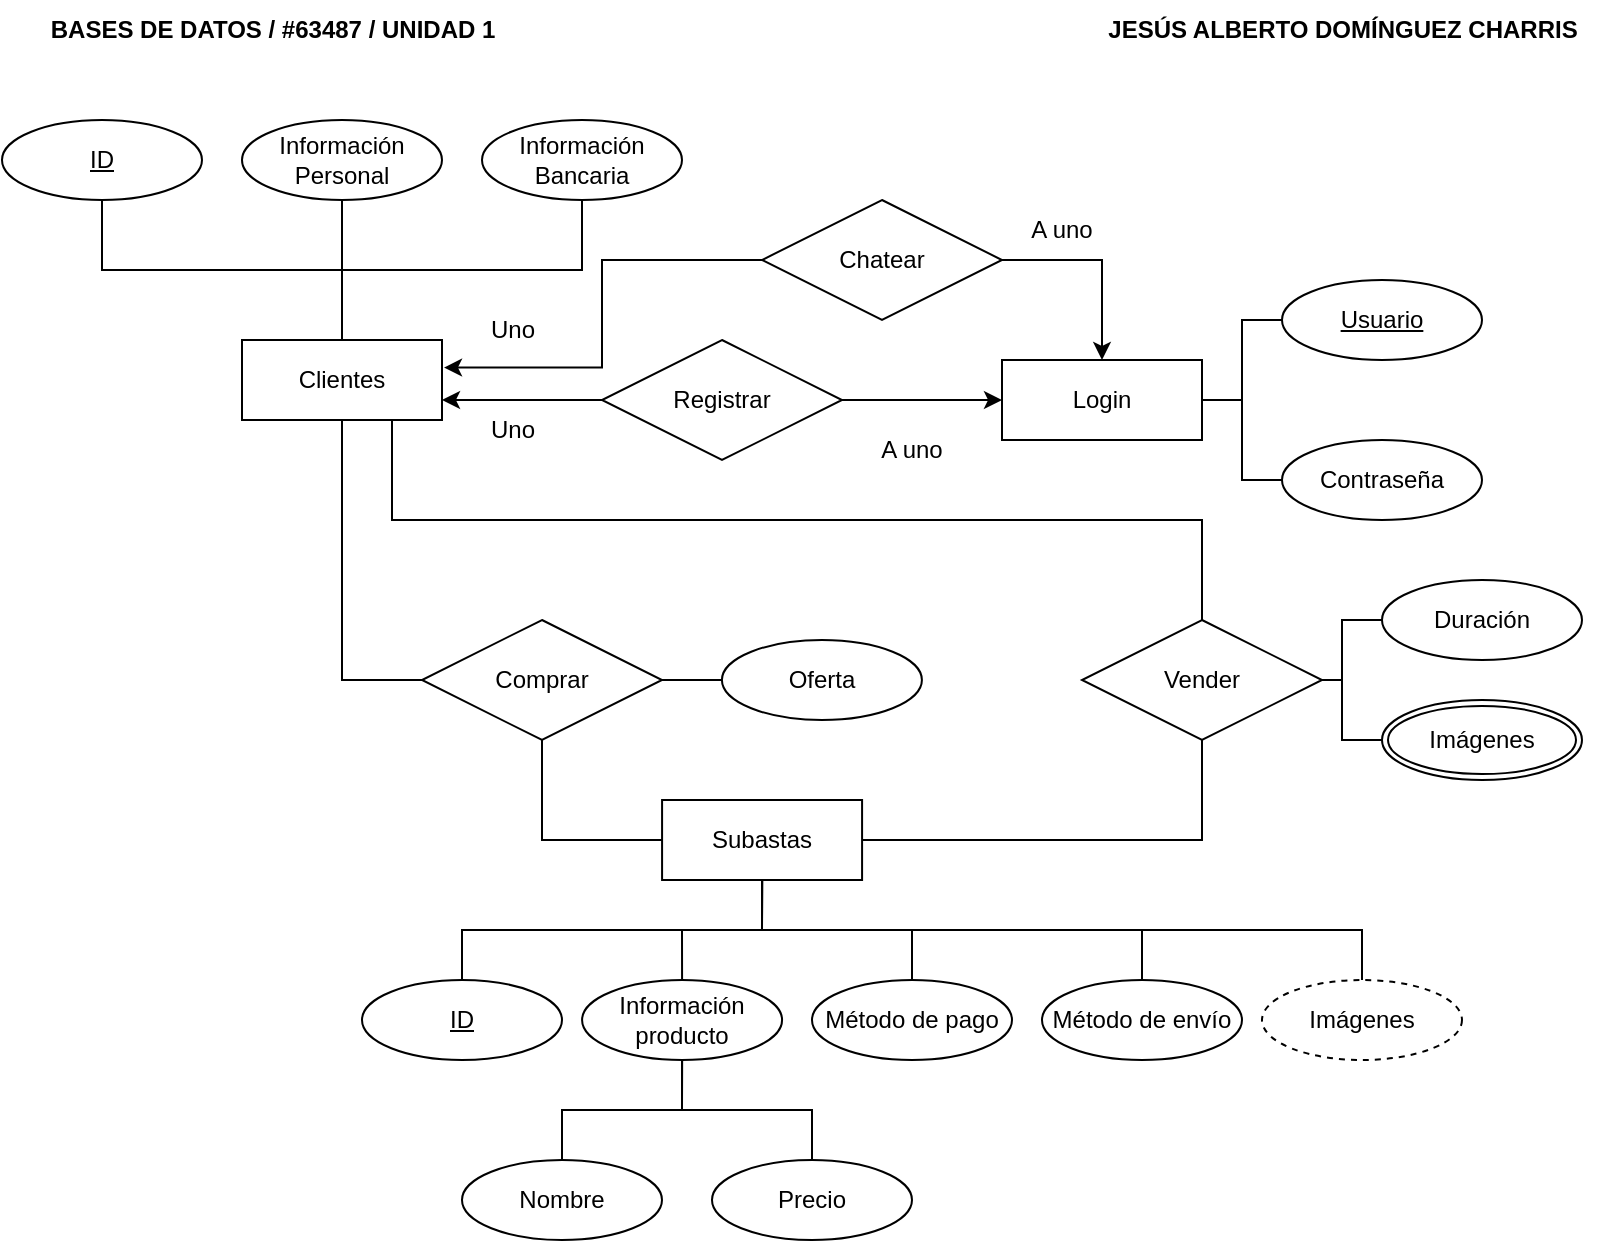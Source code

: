 <mxfile version="21.6.5" type="device">
  <diagram id="R2lEEEUBdFMjLlhIrx00" name="Page-1">
    <mxGraphModel dx="1100" dy="655" grid="1" gridSize="10" guides="1" tooltips="1" connect="1" arrows="1" fold="1" page="1" pageScale="1" pageWidth="850" pageHeight="1100" math="0" shadow="0" extFonts="Permanent Marker^https://fonts.googleapis.com/css?family=Permanent+Marker">
      <root>
        <mxCell id="0" />
        <mxCell id="1" parent="0" />
        <mxCell id="5n9DnabvHOIzad0tQ0xk-1" value="&lt;b&gt;JESÚS ALBERTO DOMÍNGUEZ CHARRIS&lt;/b&gt;" style="text;html=1;align=center;verticalAlign=middle;resizable=0;points=[];autosize=1;strokeColor=none;fillColor=none;" parent="1" vertex="1">
          <mxGeometry x="570" y="30" width="260" height="30" as="geometry" />
        </mxCell>
        <mxCell id="WU8Xq_cLeQHDQ70CtlRt-14" value="&lt;b&gt;BASES DE DATOS / #63487 / UNIDAD 1&lt;/b&gt;" style="text;html=1;align=center;verticalAlign=middle;resizable=0;points=[];autosize=1;strokeColor=none;fillColor=none;" parent="1" vertex="1">
          <mxGeometry x="40" y="30" width="250" height="30" as="geometry" />
        </mxCell>
        <mxCell id="InJtomx85Y4PaD6THDVp-52" style="edgeStyle=orthogonalEdgeStyle;rounded=0;orthogonalLoop=1;jettySize=auto;html=1;exitX=0.75;exitY=1;exitDx=0;exitDy=0;endArrow=none;endFill=0;" parent="1" source="InJtomx85Y4PaD6THDVp-1" target="InJtomx85Y4PaD6THDVp-47" edge="1">
          <mxGeometry relative="1" as="geometry" />
        </mxCell>
        <mxCell id="InJtomx85Y4PaD6THDVp-1" value="Clientes" style="whiteSpace=wrap;html=1;align=center;" parent="1" vertex="1">
          <mxGeometry x="150" y="200" width="100" height="40" as="geometry" />
        </mxCell>
        <mxCell id="InJtomx85Y4PaD6THDVp-10" style="edgeStyle=orthogonalEdgeStyle;rounded=0;orthogonalLoop=1;jettySize=auto;html=1;exitX=0.5;exitY=1;exitDx=0;exitDy=0;entryX=0.5;entryY=0;entryDx=0;entryDy=0;endArrow=none;endFill=0;" parent="1" source="InJtomx85Y4PaD6THDVp-2" target="InJtomx85Y4PaD6THDVp-1" edge="1">
          <mxGeometry relative="1" as="geometry" />
        </mxCell>
        <mxCell id="InJtomx85Y4PaD6THDVp-2" value="ID" style="ellipse;whiteSpace=wrap;html=1;align=center;fontStyle=4;" parent="1" vertex="1">
          <mxGeometry x="30" y="90" width="100" height="40" as="geometry" />
        </mxCell>
        <mxCell id="InJtomx85Y4PaD6THDVp-12" style="edgeStyle=orthogonalEdgeStyle;rounded=0;orthogonalLoop=1;jettySize=auto;html=1;exitX=0.5;exitY=1;exitDx=0;exitDy=0;entryX=0.5;entryY=0;entryDx=0;entryDy=0;endArrow=none;endFill=0;" parent="1" source="InJtomx85Y4PaD6THDVp-3" target="InJtomx85Y4PaD6THDVp-1" edge="1">
          <mxGeometry relative="1" as="geometry" />
        </mxCell>
        <mxCell id="InJtomx85Y4PaD6THDVp-3" value="Información Personal" style="ellipse;whiteSpace=wrap;html=1;align=center;" parent="1" vertex="1">
          <mxGeometry x="150" y="90" width="100" height="40" as="geometry" />
        </mxCell>
        <mxCell id="InJtomx85Y4PaD6THDVp-13" style="edgeStyle=orthogonalEdgeStyle;rounded=0;orthogonalLoop=1;jettySize=auto;html=1;exitX=0.5;exitY=1;exitDx=0;exitDy=0;entryX=0.5;entryY=0;entryDx=0;entryDy=0;endArrow=none;endFill=0;" parent="1" source="InJtomx85Y4PaD6THDVp-4" target="InJtomx85Y4PaD6THDVp-1" edge="1">
          <mxGeometry relative="1" as="geometry" />
        </mxCell>
        <mxCell id="InJtomx85Y4PaD6THDVp-4" value="Información Bancaria" style="ellipse;whiteSpace=wrap;html=1;align=center;" parent="1" vertex="1">
          <mxGeometry x="270" y="90" width="100" height="40" as="geometry" />
        </mxCell>
        <mxCell id="InJtomx85Y4PaD6THDVp-6" value="Contraseña" style="ellipse;whiteSpace=wrap;html=1;align=center;" parent="1" vertex="1">
          <mxGeometry x="670" y="250" width="100" height="40" as="geometry" />
        </mxCell>
        <mxCell id="InJtomx85Y4PaD6THDVp-16" style="edgeStyle=orthogonalEdgeStyle;rounded=0;orthogonalLoop=1;jettySize=auto;html=1;exitX=0;exitY=0.5;exitDx=0;exitDy=0;entryX=1;entryY=0.75;entryDx=0;entryDy=0;" parent="1" source="InJtomx85Y4PaD6THDVp-7" target="InJtomx85Y4PaD6THDVp-1" edge="1">
          <mxGeometry relative="1" as="geometry" />
        </mxCell>
        <mxCell id="InJtomx85Y4PaD6THDVp-18" style="edgeStyle=orthogonalEdgeStyle;rounded=0;orthogonalLoop=1;jettySize=auto;html=1;exitX=1;exitY=0.5;exitDx=0;exitDy=0;entryX=0;entryY=0.5;entryDx=0;entryDy=0;" parent="1" source="InJtomx85Y4PaD6THDVp-7" target="InJtomx85Y4PaD6THDVp-8" edge="1">
          <mxGeometry relative="1" as="geometry" />
        </mxCell>
        <mxCell id="InJtomx85Y4PaD6THDVp-7" value="Registrar" style="shape=rhombus;perimeter=rhombusPerimeter;whiteSpace=wrap;html=1;align=center;" parent="1" vertex="1">
          <mxGeometry x="330" y="200" width="120" height="60" as="geometry" />
        </mxCell>
        <mxCell id="InJtomx85Y4PaD6THDVp-14" style="edgeStyle=orthogonalEdgeStyle;rounded=0;orthogonalLoop=1;jettySize=auto;html=1;exitX=1;exitY=0.5;exitDx=0;exitDy=0;entryX=0;entryY=0.5;entryDx=0;entryDy=0;endArrow=none;endFill=0;" parent="1" source="InJtomx85Y4PaD6THDVp-8" target="InJtomx85Y4PaD6THDVp-9" edge="1">
          <mxGeometry relative="1" as="geometry" />
        </mxCell>
        <mxCell id="InJtomx85Y4PaD6THDVp-15" style="edgeStyle=orthogonalEdgeStyle;rounded=0;orthogonalLoop=1;jettySize=auto;html=1;exitX=1;exitY=0.5;exitDx=0;exitDy=0;entryX=0;entryY=0.5;entryDx=0;entryDy=0;endArrow=none;endFill=0;" parent="1" source="InJtomx85Y4PaD6THDVp-8" target="InJtomx85Y4PaD6THDVp-6" edge="1">
          <mxGeometry relative="1" as="geometry" />
        </mxCell>
        <mxCell id="InJtomx85Y4PaD6THDVp-8" value="Login" style="whiteSpace=wrap;html=1;align=center;" parent="1" vertex="1">
          <mxGeometry x="530" y="210" width="100" height="40" as="geometry" />
        </mxCell>
        <mxCell id="InJtomx85Y4PaD6THDVp-9" value="Usuario" style="ellipse;whiteSpace=wrap;html=1;align=center;fontStyle=4;" parent="1" vertex="1">
          <mxGeometry x="670" y="170" width="100" height="40" as="geometry" />
        </mxCell>
        <mxCell id="InJtomx85Y4PaD6THDVp-19" value="Uno" style="text;html=1;align=center;verticalAlign=middle;resizable=0;points=[];autosize=1;strokeColor=none;fillColor=none;" parent="1" vertex="1">
          <mxGeometry x="260" y="230" width="50" height="30" as="geometry" />
        </mxCell>
        <mxCell id="InJtomx85Y4PaD6THDVp-20" value="A uno" style="text;strokeColor=none;align=center;fillColor=none;html=1;verticalAlign=middle;whiteSpace=wrap;rounded=0;" parent="1" vertex="1">
          <mxGeometry x="455" y="240" width="60" height="30" as="geometry" />
        </mxCell>
        <mxCell id="InJtomx85Y4PaD6THDVp-59" style="edgeStyle=orthogonalEdgeStyle;rounded=0;orthogonalLoop=1;jettySize=auto;html=1;exitX=0.5;exitY=1;exitDx=0;exitDy=0;entryX=0.5;entryY=0;entryDx=0;entryDy=0;endArrow=none;endFill=0;" parent="1" source="InJtomx85Y4PaD6THDVp-24" target="InJtomx85Y4PaD6THDVp-58" edge="1">
          <mxGeometry relative="1" as="geometry" />
        </mxCell>
        <mxCell id="InJtomx85Y4PaD6THDVp-24" value="Subastas" style="whiteSpace=wrap;html=1;align=center;" parent="1" vertex="1">
          <mxGeometry x="360.04" y="430" width="100" height="40" as="geometry" />
        </mxCell>
        <mxCell id="InJtomx85Y4PaD6THDVp-34" style="edgeStyle=orthogonalEdgeStyle;rounded=0;orthogonalLoop=1;jettySize=auto;html=1;exitX=0.5;exitY=0;exitDx=0;exitDy=0;entryX=0.5;entryY=1;entryDx=0;entryDy=0;endArrow=none;endFill=0;" parent="1" source="InJtomx85Y4PaD6THDVp-26" target="InJtomx85Y4PaD6THDVp-24" edge="1">
          <mxGeometry relative="1" as="geometry" />
        </mxCell>
        <mxCell id="InJtomx85Y4PaD6THDVp-26" value="Método de pago" style="ellipse;whiteSpace=wrap;html=1;align=center;" parent="1" vertex="1">
          <mxGeometry x="435" y="520" width="100" height="40" as="geometry" />
        </mxCell>
        <mxCell id="InJtomx85Y4PaD6THDVp-35" style="edgeStyle=orthogonalEdgeStyle;rounded=0;orthogonalLoop=1;jettySize=auto;html=1;exitX=0.5;exitY=0;exitDx=0;exitDy=0;entryX=0.5;entryY=1;entryDx=0;entryDy=0;endArrow=none;endFill=0;" parent="1" source="InJtomx85Y4PaD6THDVp-27" target="InJtomx85Y4PaD6THDVp-24" edge="1">
          <mxGeometry relative="1" as="geometry" />
        </mxCell>
        <mxCell id="InJtomx85Y4PaD6THDVp-27" value="Método de envío" style="ellipse;whiteSpace=wrap;html=1;align=center;" parent="1" vertex="1">
          <mxGeometry x="550" y="520" width="100" height="40" as="geometry" />
        </mxCell>
        <mxCell id="InJtomx85Y4PaD6THDVp-33" style="edgeStyle=orthogonalEdgeStyle;rounded=0;orthogonalLoop=1;jettySize=auto;html=1;exitX=0.5;exitY=0;exitDx=0;exitDy=0;entryX=0.5;entryY=1;entryDx=0;entryDy=0;endArrow=none;endFill=0;" parent="1" source="InJtomx85Y4PaD6THDVp-29" target="InJtomx85Y4PaD6THDVp-24" edge="1">
          <mxGeometry relative="1" as="geometry" />
        </mxCell>
        <mxCell id="InJtomx85Y4PaD6THDVp-29" value="Información producto" style="ellipse;whiteSpace=wrap;html=1;align=center;" parent="1" vertex="1">
          <mxGeometry x="320.04" y="520" width="100" height="40" as="geometry" />
        </mxCell>
        <mxCell id="InJtomx85Y4PaD6THDVp-41" style="edgeStyle=orthogonalEdgeStyle;rounded=0;orthogonalLoop=1;jettySize=auto;html=1;exitX=0.5;exitY=0;exitDx=0;exitDy=0;entryX=0.5;entryY=1;entryDx=0;entryDy=0;endArrow=none;endFill=0;" parent="1" source="InJtomx85Y4PaD6THDVp-31" target="InJtomx85Y4PaD6THDVp-29" edge="1">
          <mxGeometry relative="1" as="geometry" />
        </mxCell>
        <mxCell id="InJtomx85Y4PaD6THDVp-31" value="Nombre" style="ellipse;whiteSpace=wrap;html=1;align=center;" parent="1" vertex="1">
          <mxGeometry x="260" y="610" width="100" height="40" as="geometry" />
        </mxCell>
        <mxCell id="InJtomx85Y4PaD6THDVp-42" style="edgeStyle=orthogonalEdgeStyle;rounded=0;orthogonalLoop=1;jettySize=auto;html=1;exitX=0.5;exitY=0;exitDx=0;exitDy=0;entryX=0.5;entryY=1;entryDx=0;entryDy=0;endArrow=none;endFill=0;" parent="1" source="InJtomx85Y4PaD6THDVp-32" target="InJtomx85Y4PaD6THDVp-29" edge="1">
          <mxGeometry relative="1" as="geometry" />
        </mxCell>
        <mxCell id="InJtomx85Y4PaD6THDVp-32" value="Precio" style="ellipse;whiteSpace=wrap;html=1;align=center;" parent="1" vertex="1">
          <mxGeometry x="385" y="610" width="100" height="40" as="geometry" />
        </mxCell>
        <mxCell id="InJtomx85Y4PaD6THDVp-40" style="edgeStyle=orthogonalEdgeStyle;rounded=0;orthogonalLoop=1;jettySize=auto;html=1;exitX=0.5;exitY=0;exitDx=0;exitDy=0;entryX=0.5;entryY=1;entryDx=0;entryDy=0;endArrow=none;endFill=0;" parent="1" source="InJtomx85Y4PaD6THDVp-39" target="InJtomx85Y4PaD6THDVp-24" edge="1">
          <mxGeometry relative="1" as="geometry" />
        </mxCell>
        <mxCell id="InJtomx85Y4PaD6THDVp-39" value="ID" style="ellipse;whiteSpace=wrap;html=1;align=center;fontStyle=4;" parent="1" vertex="1">
          <mxGeometry x="210" y="520" width="100" height="40" as="geometry" />
        </mxCell>
        <mxCell id="InJtomx85Y4PaD6THDVp-51" style="edgeStyle=orthogonalEdgeStyle;rounded=0;orthogonalLoop=1;jettySize=auto;html=1;exitX=0.5;exitY=1;exitDx=0;exitDy=0;entryX=0;entryY=0.5;entryDx=0;entryDy=0;endArrow=none;endFill=0;" parent="1" source="InJtomx85Y4PaD6THDVp-43" target="InJtomx85Y4PaD6THDVp-24" edge="1">
          <mxGeometry relative="1" as="geometry" />
        </mxCell>
        <mxCell id="InJtomx85Y4PaD6THDVp-61" style="edgeStyle=orthogonalEdgeStyle;rounded=0;orthogonalLoop=1;jettySize=auto;html=1;exitX=0;exitY=0.5;exitDx=0;exitDy=0;entryX=0.5;entryY=1;entryDx=0;entryDy=0;endArrow=none;endFill=0;" parent="1" source="InJtomx85Y4PaD6THDVp-43" target="InJtomx85Y4PaD6THDVp-1" edge="1">
          <mxGeometry relative="1" as="geometry" />
        </mxCell>
        <mxCell id="InJtomx85Y4PaD6THDVp-43" value="Comprar" style="shape=rhombus;perimeter=rhombusPerimeter;whiteSpace=wrap;html=1;align=center;" parent="1" vertex="1">
          <mxGeometry x="240" y="340" width="120" height="60" as="geometry" />
        </mxCell>
        <mxCell id="InJtomx85Y4PaD6THDVp-45" style="edgeStyle=orthogonalEdgeStyle;rounded=0;orthogonalLoop=1;jettySize=auto;html=1;exitX=0;exitY=0.5;exitDx=0;exitDy=0;entryX=1;entryY=0.5;entryDx=0;entryDy=0;endArrow=none;endFill=0;" parent="1" source="InJtomx85Y4PaD6THDVp-44" target="InJtomx85Y4PaD6THDVp-43" edge="1">
          <mxGeometry relative="1" as="geometry" />
        </mxCell>
        <mxCell id="InJtomx85Y4PaD6THDVp-44" value="Oferta" style="ellipse;whiteSpace=wrap;html=1;align=center;" parent="1" vertex="1">
          <mxGeometry x="389.96" y="350" width="100" height="40" as="geometry" />
        </mxCell>
        <mxCell id="InJtomx85Y4PaD6THDVp-57" style="edgeStyle=orthogonalEdgeStyle;rounded=0;orthogonalLoop=1;jettySize=auto;html=1;exitX=0.5;exitY=1;exitDx=0;exitDy=0;entryX=1;entryY=0.5;entryDx=0;entryDy=0;endArrow=none;endFill=0;" parent="1" source="InJtomx85Y4PaD6THDVp-47" target="InJtomx85Y4PaD6THDVp-24" edge="1">
          <mxGeometry relative="1" as="geometry" />
        </mxCell>
        <mxCell id="InJtomx85Y4PaD6THDVp-47" value="Vender" style="shape=rhombus;perimeter=rhombusPerimeter;whiteSpace=wrap;html=1;align=center;" parent="1" vertex="1">
          <mxGeometry x="570" y="340" width="120" height="60" as="geometry" />
        </mxCell>
        <mxCell id="InJtomx85Y4PaD6THDVp-53" style="edgeStyle=orthogonalEdgeStyle;rounded=0;orthogonalLoop=1;jettySize=auto;html=1;exitX=0;exitY=0.5;exitDx=0;exitDy=0;entryX=1;entryY=0.5;entryDx=0;entryDy=0;endArrow=none;endFill=0;" parent="1" source="InJtomx85Y4PaD6THDVp-48" target="InJtomx85Y4PaD6THDVp-47" edge="1">
          <mxGeometry relative="1" as="geometry" />
        </mxCell>
        <mxCell id="InJtomx85Y4PaD6THDVp-48" value="Duración" style="ellipse;whiteSpace=wrap;html=1;align=center;" parent="1" vertex="1">
          <mxGeometry x="720" y="320" width="100" height="40" as="geometry" />
        </mxCell>
        <mxCell id="InJtomx85Y4PaD6THDVp-55" style="edgeStyle=orthogonalEdgeStyle;rounded=0;orthogonalLoop=1;jettySize=auto;html=1;exitX=0;exitY=0.5;exitDx=0;exitDy=0;entryX=1;entryY=0.5;entryDx=0;entryDy=0;endArrow=none;endFill=0;" parent="1" source="InJtomx85Y4PaD6THDVp-49" target="InJtomx85Y4PaD6THDVp-47" edge="1">
          <mxGeometry relative="1" as="geometry" />
        </mxCell>
        <mxCell id="InJtomx85Y4PaD6THDVp-49" value="Imágenes" style="ellipse;shape=doubleEllipse;margin=3;whiteSpace=wrap;html=1;align=center;" parent="1" vertex="1">
          <mxGeometry x="720" y="380" width="100" height="40" as="geometry" />
        </mxCell>
        <mxCell id="InJtomx85Y4PaD6THDVp-58" value="Imágenes" style="ellipse;whiteSpace=wrap;html=1;align=center;dashed=1;" parent="1" vertex="1">
          <mxGeometry x="660" y="520" width="100" height="40" as="geometry" />
        </mxCell>
        <mxCell id="InJtomx85Y4PaD6THDVp-60" style="edgeStyle=orthogonalEdgeStyle;rounded=0;orthogonalLoop=1;jettySize=auto;html=1;exitX=0.5;exitY=1;exitDx=0;exitDy=0;" parent="1" source="InJtomx85Y4PaD6THDVp-27" target="InJtomx85Y4PaD6THDVp-27" edge="1">
          <mxGeometry relative="1" as="geometry" />
        </mxCell>
        <mxCell id="InJtomx85Y4PaD6THDVp-69" style="edgeStyle=orthogonalEdgeStyle;rounded=0;orthogonalLoop=1;jettySize=auto;html=1;exitX=0;exitY=0.5;exitDx=0;exitDy=0;entryX=1.01;entryY=0.344;entryDx=0;entryDy=0;entryPerimeter=0;" parent="1" source="InJtomx85Y4PaD6THDVp-67" target="InJtomx85Y4PaD6THDVp-1" edge="1">
          <mxGeometry relative="1" as="geometry" />
        </mxCell>
        <mxCell id="InJtomx85Y4PaD6THDVp-70" style="edgeStyle=orthogonalEdgeStyle;rounded=0;orthogonalLoop=1;jettySize=auto;html=1;exitX=1;exitY=0.5;exitDx=0;exitDy=0;" parent="1" source="InJtomx85Y4PaD6THDVp-67" target="InJtomx85Y4PaD6THDVp-8" edge="1">
          <mxGeometry relative="1" as="geometry" />
        </mxCell>
        <mxCell id="InJtomx85Y4PaD6THDVp-67" value="Chatear" style="shape=rhombus;perimeter=rhombusPerimeter;whiteSpace=wrap;html=1;align=center;" parent="1" vertex="1">
          <mxGeometry x="410" y="130" width="120" height="60" as="geometry" />
        </mxCell>
        <mxCell id="InJtomx85Y4PaD6THDVp-71" value="Uno" style="text;html=1;align=center;verticalAlign=middle;resizable=0;points=[];autosize=1;strokeColor=none;fillColor=none;" parent="1" vertex="1">
          <mxGeometry x="260" y="180" width="50" height="30" as="geometry" />
        </mxCell>
        <mxCell id="InJtomx85Y4PaD6THDVp-72" value="A uno" style="text;strokeColor=none;align=center;fillColor=none;html=1;verticalAlign=middle;whiteSpace=wrap;rounded=0;" parent="1" vertex="1">
          <mxGeometry x="530" y="130" width="60" height="30" as="geometry" />
        </mxCell>
      </root>
    </mxGraphModel>
  </diagram>
</mxfile>
